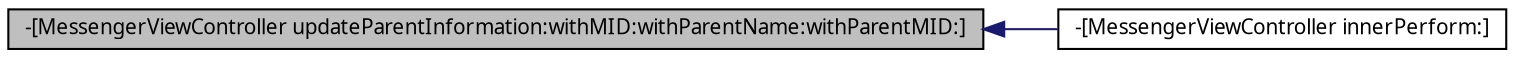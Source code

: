 digraph G
{
  edge [fontname="FreeSans.ttf",fontsize="10",labelfontname="FreeSans.ttf",labelfontsize="10"];
  node [fontname="FreeSans.ttf",fontsize="10",shape=record];
  rankdir=LR;
  Node1 [label="-[MessengerViewController updateParentInformation:withMID:withParentName:withParentMID:]",height=0.2,width=0.4,color="black", fillcolor="grey75", style="filled" fontcolor="black"];
  Node1 -> Node2 [dir=back,color="midnightblue",fontsize="10",style="solid"];
  Node2 [label="-[MessengerViewController innerPerform:]",height=0.2,width=0.4,color="black", fillcolor="white", style="filled",URL="$d7/d34/interface_messenger_view_controller.html#a2c415df83e46605177105d75c714e463"];
}
